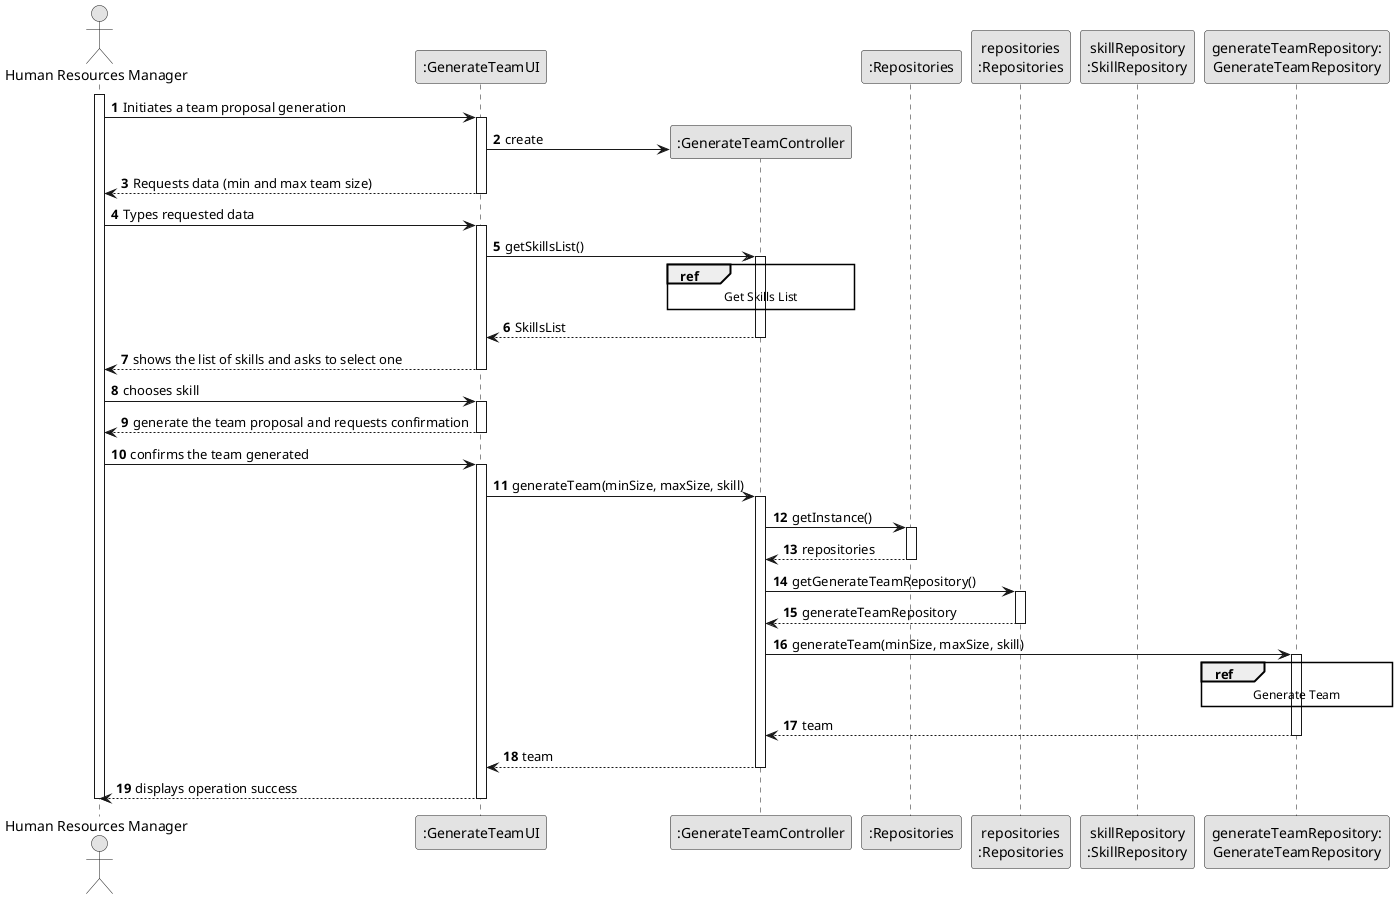 @startuml
skinparam monochrome true
skinparam packageStyle rectangle
skinparam shadowing false

autonumber

'hide footbox
actor "Human Resources Manager" as HRM
participant ":GenerateTeamUI" as UI
participant ":GenerateTeamController" as CTRL
participant ":Repositories" as REP
participant "repositories\n:Repositories" as REPS
participant "skillRepository\n:SkillRepository" as SREP
participant "generateTeamRepository:\nGenerateTeamRepository" as GTREP


activate HRM

    HRM -> UI : Initiates a team proposal generation
    activate UI

        UI -> CTRL** : create

    UI --> HRM : Requests data (min and max team size)
    deactivate UI

    HRM -> UI : Types requested data
    activate UI

        UI -> CTRL : getSkillsList()
        activate CTRL

            ref over CTRL
                    Get Skills List
            end ref

        CTRL --> UI : SkillsList
        deactivate CTRL

    UI --> HRM : shows the list of skills and asks to select one
    deactivate UI

    HRM -> UI : chooses skill
    activate UI

    UI --> HRM : generate the team proposal and requests confirmation
    deactivate UI

    HRM -> UI : confirms the team generated
    activate UI

        UI -> CTRL: generateTeam(minSize, maxSize, skill)
        activate CTRL

            CTRL -> REP: getInstance()
            activate REP

            REP --> CTRL: repositories
            deactivate REP

            CTRL -> REPS: getGenerateTeamRepository()
            activate REPS

            REPS --> CTRL: generateTeamRepository
            deactivate REPS

            CTRL -> GTREP: generateTeam(minSize, maxSize, skill)
            activate GTREP

                ref over GTREP
                    Generate Team
                end ref

            GTREP --> CTRL: team
            deactivate GTREP

        CTRL --> UI: team
        deactivate CTRL

    UI --> HRM: displays operation success
    deactivate UI

deactivate HRM

@enduml